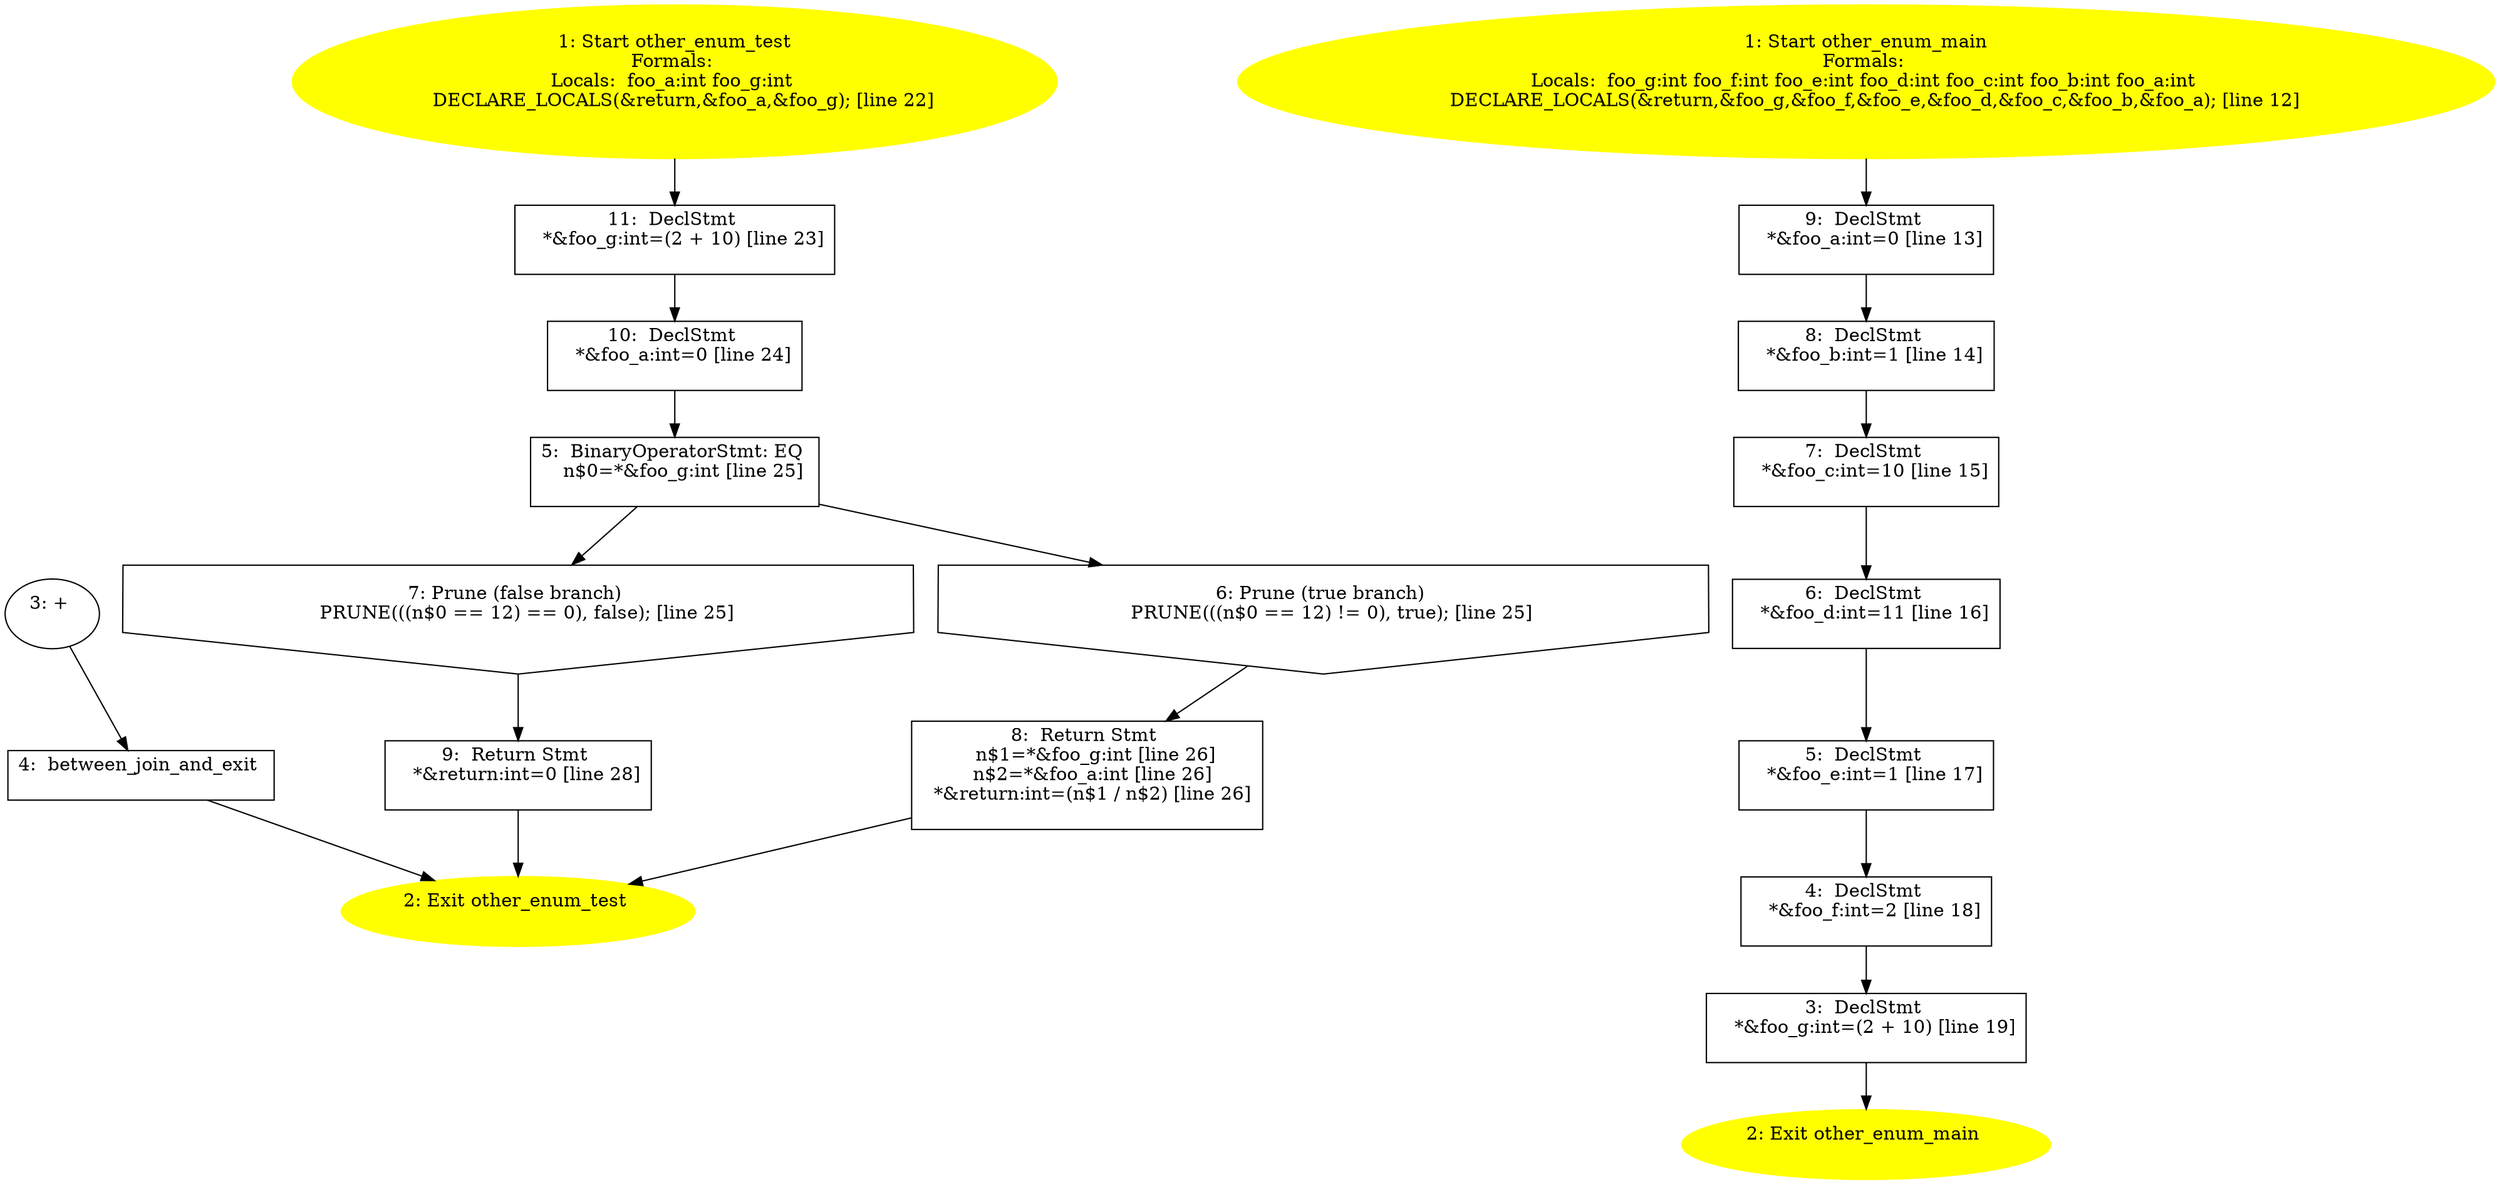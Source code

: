 /* @generated */
digraph iCFG {
"other_enum_test.100f3583adf0259001be6c944828c44a_11" [label="11:  DeclStmt \n   *&foo_g:int=(2 + 10) [line 23]\n " shape="box"]
	

	 "other_enum_test.100f3583adf0259001be6c944828c44a_11" -> "other_enum_test.100f3583adf0259001be6c944828c44a_10" ;
"other_enum_test.100f3583adf0259001be6c944828c44a_10" [label="10:  DeclStmt \n   *&foo_a:int=0 [line 24]\n " shape="box"]
	

	 "other_enum_test.100f3583adf0259001be6c944828c44a_10" -> "other_enum_test.100f3583adf0259001be6c944828c44a_5" ;
"other_enum_test.100f3583adf0259001be6c944828c44a_9" [label="9:  Return Stmt \n   *&return:int=0 [line 28]\n " shape="box"]
	

	 "other_enum_test.100f3583adf0259001be6c944828c44a_9" -> "other_enum_test.100f3583adf0259001be6c944828c44a_2" ;
"other_enum_test.100f3583adf0259001be6c944828c44a_8" [label="8:  Return Stmt \n   n$1=*&foo_g:int [line 26]\n  n$2=*&foo_a:int [line 26]\n  *&return:int=(n$1 / n$2) [line 26]\n " shape="box"]
	

	 "other_enum_test.100f3583adf0259001be6c944828c44a_8" -> "other_enum_test.100f3583adf0259001be6c944828c44a_2" ;
"other_enum_test.100f3583adf0259001be6c944828c44a_7" [label="7: Prune (false branch) \n   PRUNE(((n$0 == 12) == 0), false); [line 25]\n " shape="invhouse"]
	

	 "other_enum_test.100f3583adf0259001be6c944828c44a_7" -> "other_enum_test.100f3583adf0259001be6c944828c44a_9" ;
"other_enum_test.100f3583adf0259001be6c944828c44a_6" [label="6: Prune (true branch) \n   PRUNE(((n$0 == 12) != 0), true); [line 25]\n " shape="invhouse"]
	

	 "other_enum_test.100f3583adf0259001be6c944828c44a_6" -> "other_enum_test.100f3583adf0259001be6c944828c44a_8" ;
"other_enum_test.100f3583adf0259001be6c944828c44a_5" [label="5:  BinaryOperatorStmt: EQ \n   n$0=*&foo_g:int [line 25]\n " shape="box"]
	

	 "other_enum_test.100f3583adf0259001be6c944828c44a_5" -> "other_enum_test.100f3583adf0259001be6c944828c44a_6" ;
	 "other_enum_test.100f3583adf0259001be6c944828c44a_5" -> "other_enum_test.100f3583adf0259001be6c944828c44a_7" ;
"other_enum_test.100f3583adf0259001be6c944828c44a_4" [label="4:  between_join_and_exit \n  " shape="box"]
	

	 "other_enum_test.100f3583adf0259001be6c944828c44a_4" -> "other_enum_test.100f3583adf0259001be6c944828c44a_2" ;
"other_enum_test.100f3583adf0259001be6c944828c44a_3" [label="3: + \n  " ]
	

	 "other_enum_test.100f3583adf0259001be6c944828c44a_3" -> "other_enum_test.100f3583adf0259001be6c944828c44a_4" ;
"other_enum_test.100f3583adf0259001be6c944828c44a_2" [label="2: Exit other_enum_test \n  " color=yellow style=filled]
	

"other_enum_test.100f3583adf0259001be6c944828c44a_1" [label="1: Start other_enum_test\nFormals: \nLocals:  foo_a:int foo_g:int \n   DECLARE_LOCALS(&return,&foo_a,&foo_g); [line 22]\n " color=yellow style=filled]
	

	 "other_enum_test.100f3583adf0259001be6c944828c44a_1" -> "other_enum_test.100f3583adf0259001be6c944828c44a_11" ;
"other_enum_main.572f04969b0ade4902dd1faf86fac461_9" [label="9:  DeclStmt \n   *&foo_a:int=0 [line 13]\n " shape="box"]
	

	 "other_enum_main.572f04969b0ade4902dd1faf86fac461_9" -> "other_enum_main.572f04969b0ade4902dd1faf86fac461_8" ;
"other_enum_main.572f04969b0ade4902dd1faf86fac461_8" [label="8:  DeclStmt \n   *&foo_b:int=1 [line 14]\n " shape="box"]
	

	 "other_enum_main.572f04969b0ade4902dd1faf86fac461_8" -> "other_enum_main.572f04969b0ade4902dd1faf86fac461_7" ;
"other_enum_main.572f04969b0ade4902dd1faf86fac461_7" [label="7:  DeclStmt \n   *&foo_c:int=10 [line 15]\n " shape="box"]
	

	 "other_enum_main.572f04969b0ade4902dd1faf86fac461_7" -> "other_enum_main.572f04969b0ade4902dd1faf86fac461_6" ;
"other_enum_main.572f04969b0ade4902dd1faf86fac461_6" [label="6:  DeclStmt \n   *&foo_d:int=11 [line 16]\n " shape="box"]
	

	 "other_enum_main.572f04969b0ade4902dd1faf86fac461_6" -> "other_enum_main.572f04969b0ade4902dd1faf86fac461_5" ;
"other_enum_main.572f04969b0ade4902dd1faf86fac461_5" [label="5:  DeclStmt \n   *&foo_e:int=1 [line 17]\n " shape="box"]
	

	 "other_enum_main.572f04969b0ade4902dd1faf86fac461_5" -> "other_enum_main.572f04969b0ade4902dd1faf86fac461_4" ;
"other_enum_main.572f04969b0ade4902dd1faf86fac461_4" [label="4:  DeclStmt \n   *&foo_f:int=2 [line 18]\n " shape="box"]
	

	 "other_enum_main.572f04969b0ade4902dd1faf86fac461_4" -> "other_enum_main.572f04969b0ade4902dd1faf86fac461_3" ;
"other_enum_main.572f04969b0ade4902dd1faf86fac461_3" [label="3:  DeclStmt \n   *&foo_g:int=(2 + 10) [line 19]\n " shape="box"]
	

	 "other_enum_main.572f04969b0ade4902dd1faf86fac461_3" -> "other_enum_main.572f04969b0ade4902dd1faf86fac461_2" ;
"other_enum_main.572f04969b0ade4902dd1faf86fac461_2" [label="2: Exit other_enum_main \n  " color=yellow style=filled]
	

"other_enum_main.572f04969b0ade4902dd1faf86fac461_1" [label="1: Start other_enum_main\nFormals: \nLocals:  foo_g:int foo_f:int foo_e:int foo_d:int foo_c:int foo_b:int foo_a:int \n   DECLARE_LOCALS(&return,&foo_g,&foo_f,&foo_e,&foo_d,&foo_c,&foo_b,&foo_a); [line 12]\n " color=yellow style=filled]
	

	 "other_enum_main.572f04969b0ade4902dd1faf86fac461_1" -> "other_enum_main.572f04969b0ade4902dd1faf86fac461_9" ;
}
